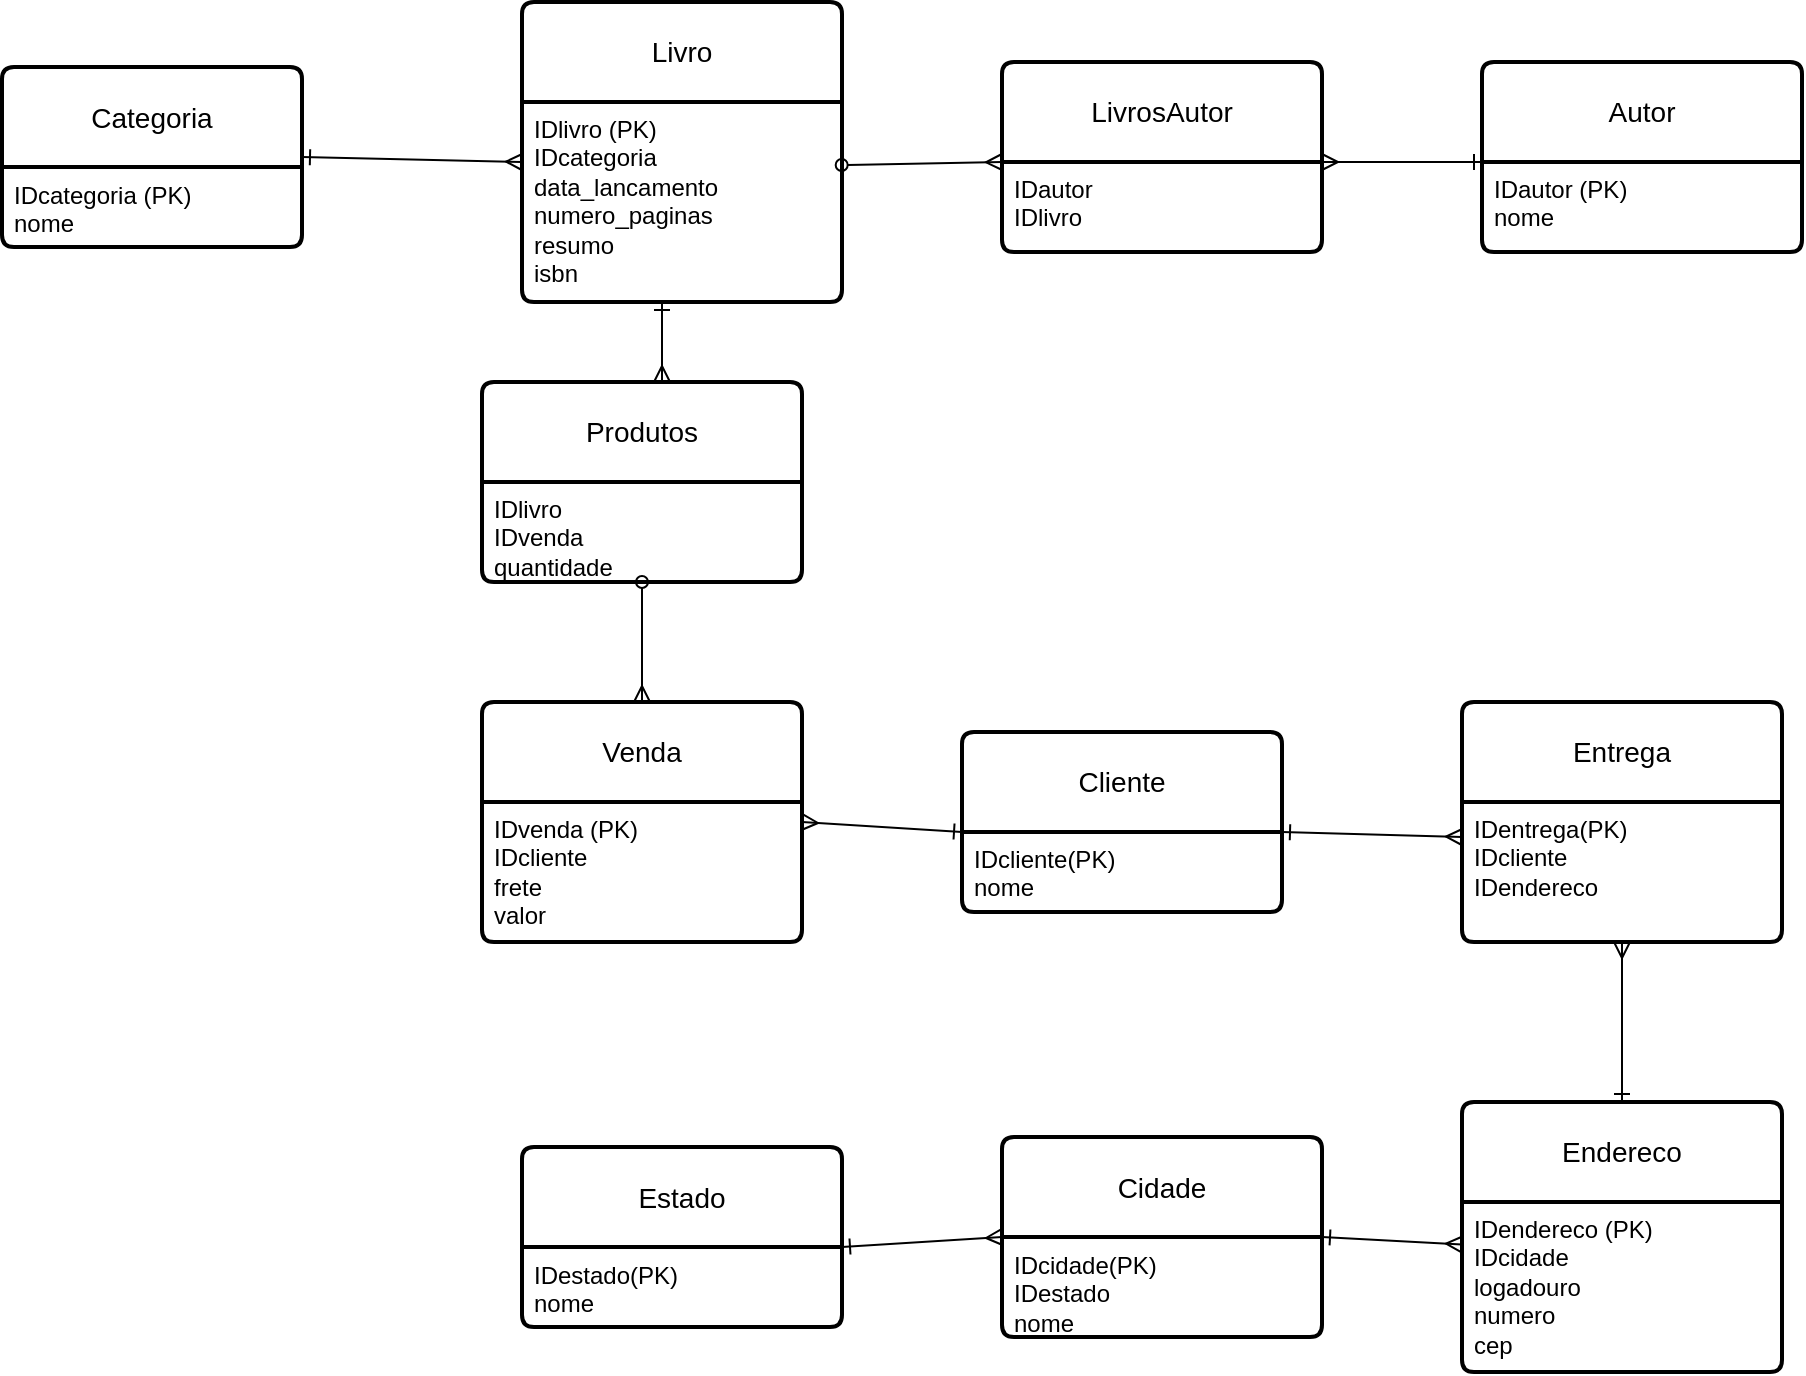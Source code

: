 <mxfile version="28.2.0" pages="3">
  <diagram name="Página-1" id="H1Rm0cVtSJIeZtft6TXI">
    <mxGraphModel dx="2979" dy="553" grid="1" gridSize="10" guides="1" tooltips="1" connect="1" arrows="1" fold="1" page="1" pageScale="1" pageWidth="827" pageHeight="1169" math="0" shadow="0">
      <root>
        <mxCell id="0" />
        <mxCell id="1" parent="0" />
        <mxCell id="sqXsPWcuk-lvkAGoKO53-19" value="Categoria" style="swimlane;childLayout=stackLayout;horizontal=1;startSize=50;horizontalStack=0;rounded=1;fontSize=14;fontStyle=0;strokeWidth=2;resizeParent=0;resizeLast=1;shadow=0;dashed=0;align=center;arcSize=4;whiteSpace=wrap;html=1;" vertex="1" parent="1">
          <mxGeometry x="-850" y="62.5" width="150" height="90" as="geometry" />
        </mxCell>
        <mxCell id="sqXsPWcuk-lvkAGoKO53-20" value="IDcategoria (PK)&lt;br&gt;nome&amp;nbsp;" style="align=left;strokeColor=none;fillColor=none;spacingLeft=4;spacingRight=4;fontSize=12;verticalAlign=top;resizable=0;rotatable=0;part=1;html=1;whiteSpace=wrap;" vertex="1" parent="sqXsPWcuk-lvkAGoKO53-19">
          <mxGeometry y="50" width="150" height="40" as="geometry" />
        </mxCell>
        <mxCell id="sqXsPWcuk-lvkAGoKO53-23" style="edgeStyle=orthogonalEdgeStyle;rounded=0;orthogonalLoop=1;jettySize=auto;html=1;exitX=0.5;exitY=1;exitDx=0;exitDy=0;" edge="1" parent="sqXsPWcuk-lvkAGoKO53-19" source="sqXsPWcuk-lvkAGoKO53-20" target="sqXsPWcuk-lvkAGoKO53-20">
          <mxGeometry relative="1" as="geometry" />
        </mxCell>
        <mxCell id="sqXsPWcuk-lvkAGoKO53-21" value="Livro" style="swimlane;childLayout=stackLayout;horizontal=1;startSize=50;horizontalStack=0;rounded=1;fontSize=14;fontStyle=0;strokeWidth=2;resizeParent=0;resizeLast=1;shadow=0;dashed=0;align=center;arcSize=4;whiteSpace=wrap;html=1;" vertex="1" parent="1">
          <mxGeometry x="-590" y="30" width="160" height="150" as="geometry" />
        </mxCell>
        <mxCell id="sqXsPWcuk-lvkAGoKO53-22" value="IDlivro (PK)&lt;div&gt;IDcategoria&amp;nbsp;&lt;/div&gt;&lt;div&gt;data_lancamento&lt;/div&gt;&lt;div&gt;numero_paginas&lt;/div&gt;&lt;div&gt;resumo&lt;/div&gt;&lt;div&gt;isbn&lt;/div&gt;" style="align=left;strokeColor=none;fillColor=none;spacingLeft=4;spacingRight=4;fontSize=12;verticalAlign=top;resizable=0;rotatable=0;part=1;html=1;whiteSpace=wrap;" vertex="1" parent="sqXsPWcuk-lvkAGoKO53-21">
          <mxGeometry y="50" width="160" height="100" as="geometry" />
        </mxCell>
        <mxCell id="sqXsPWcuk-lvkAGoKO53-30" value="LivrosAutor" style="swimlane;childLayout=stackLayout;horizontal=1;startSize=50;horizontalStack=0;rounded=1;fontSize=14;fontStyle=0;strokeWidth=2;resizeParent=0;resizeLast=1;shadow=0;dashed=0;align=center;arcSize=4;whiteSpace=wrap;html=1;" vertex="1" parent="1">
          <mxGeometry x="-350" y="60" width="160" height="95" as="geometry" />
        </mxCell>
        <mxCell id="sqXsPWcuk-lvkAGoKO53-31" value="IDautor&amp;nbsp;&lt;div&gt;IDlivro&lt;/div&gt;" style="align=left;strokeColor=none;fillColor=none;spacingLeft=4;spacingRight=4;fontSize=12;verticalAlign=top;resizable=0;rotatable=0;part=1;html=1;whiteSpace=wrap;" vertex="1" parent="sqXsPWcuk-lvkAGoKO53-30">
          <mxGeometry y="50" width="160" height="45" as="geometry" />
        </mxCell>
        <mxCell id="sqXsPWcuk-lvkAGoKO53-32" value="Autor" style="swimlane;childLayout=stackLayout;horizontal=1;startSize=50;horizontalStack=0;rounded=1;fontSize=14;fontStyle=0;strokeWidth=2;resizeParent=0;resizeLast=1;shadow=0;dashed=0;align=center;arcSize=4;whiteSpace=wrap;html=1;" vertex="1" parent="1">
          <mxGeometry x="-110" y="60" width="160" height="95" as="geometry" />
        </mxCell>
        <mxCell id="sqXsPWcuk-lvkAGoKO53-33" value="IDautor (PK)&lt;div&gt;nome&lt;/div&gt;" style="align=left;strokeColor=none;fillColor=none;spacingLeft=4;spacingRight=4;fontSize=12;verticalAlign=top;resizable=0;rotatable=0;part=1;html=1;whiteSpace=wrap;" vertex="1" parent="sqXsPWcuk-lvkAGoKO53-32">
          <mxGeometry y="50" width="160" height="45" as="geometry" />
        </mxCell>
        <mxCell id="sqXsPWcuk-lvkAGoKO53-37" value="Produtos" style="swimlane;childLayout=stackLayout;horizontal=1;startSize=50;horizontalStack=0;rounded=1;fontSize=14;fontStyle=0;strokeWidth=2;resizeParent=0;resizeLast=1;shadow=0;dashed=0;align=center;arcSize=4;whiteSpace=wrap;html=1;" vertex="1" parent="1">
          <mxGeometry x="-610" y="220" width="160" height="100" as="geometry" />
        </mxCell>
        <mxCell id="sqXsPWcuk-lvkAGoKO53-38" value="IDlivro&lt;div&gt;IDvenda&lt;/div&gt;&lt;div&gt;quantidade&amp;nbsp;&lt;/div&gt;" style="align=left;strokeColor=none;fillColor=none;spacingLeft=4;spacingRight=4;fontSize=12;verticalAlign=top;resizable=0;rotatable=0;part=1;html=1;whiteSpace=wrap;" vertex="1" parent="sqXsPWcuk-lvkAGoKO53-37">
          <mxGeometry y="50" width="160" height="50" as="geometry" />
        </mxCell>
        <mxCell id="sqXsPWcuk-lvkAGoKO53-39" value="Venda" style="swimlane;childLayout=stackLayout;horizontal=1;startSize=50;horizontalStack=0;rounded=1;fontSize=14;fontStyle=0;strokeWidth=2;resizeParent=0;resizeLast=1;shadow=0;dashed=0;align=center;arcSize=4;whiteSpace=wrap;html=1;" vertex="1" parent="1">
          <mxGeometry x="-610" y="380" width="160" height="120" as="geometry" />
        </mxCell>
        <mxCell id="sqXsPWcuk-lvkAGoKO53-40" value="IDvenda (PK)&lt;div&gt;IDcliente&lt;br&gt;&lt;div&gt;frete&lt;/div&gt;&lt;div&gt;valor&lt;/div&gt;&lt;/div&gt;" style="align=left;strokeColor=none;fillColor=none;spacingLeft=4;spacingRight=4;fontSize=12;verticalAlign=top;resizable=0;rotatable=0;part=1;html=1;whiteSpace=wrap;" vertex="1" parent="sqXsPWcuk-lvkAGoKO53-39">
          <mxGeometry y="50" width="160" height="70" as="geometry" />
        </mxCell>
        <mxCell id="sqXsPWcuk-lvkAGoKO53-47" value="Cliente" style="swimlane;childLayout=stackLayout;horizontal=1;startSize=50;horizontalStack=0;rounded=1;fontSize=14;fontStyle=0;strokeWidth=2;resizeParent=0;resizeLast=1;shadow=0;dashed=0;align=center;arcSize=4;whiteSpace=wrap;html=1;" vertex="1" parent="1">
          <mxGeometry x="-370" y="395" width="160" height="90" as="geometry">
            <mxRectangle x="-270" y="385" width="80" height="50" as="alternateBounds" />
          </mxGeometry>
        </mxCell>
        <mxCell id="sqXsPWcuk-lvkAGoKO53-48" value="IDcliente(PK)&lt;div&gt;nome&lt;/div&gt;" style="align=left;strokeColor=none;fillColor=none;spacingLeft=4;spacingRight=4;fontSize=12;verticalAlign=top;resizable=0;rotatable=0;part=1;html=1;whiteSpace=wrap;" vertex="1" parent="sqXsPWcuk-lvkAGoKO53-47">
          <mxGeometry y="50" width="160" height="40" as="geometry" />
        </mxCell>
        <mxCell id="sqXsPWcuk-lvkAGoKO53-52" value="Entrega" style="swimlane;childLayout=stackLayout;horizontal=1;startSize=50;horizontalStack=0;rounded=1;fontSize=14;fontStyle=0;strokeWidth=2;resizeParent=0;resizeLast=1;shadow=0;dashed=0;align=center;arcSize=4;whiteSpace=wrap;html=1;" vertex="1" parent="1">
          <mxGeometry x="-120" y="380" width="160" height="120" as="geometry" />
        </mxCell>
        <mxCell id="sqXsPWcuk-lvkAGoKO53-53" value="&lt;div&gt;IDentrega(PK)&lt;/div&gt;IDcliente&lt;div&gt;IDendereco&lt;/div&gt;" style="align=left;strokeColor=none;fillColor=none;spacingLeft=4;spacingRight=4;fontSize=12;verticalAlign=top;resizable=0;rotatable=0;part=1;html=1;whiteSpace=wrap;" vertex="1" parent="sqXsPWcuk-lvkAGoKO53-52">
          <mxGeometry y="50" width="160" height="70" as="geometry" />
        </mxCell>
        <mxCell id="sqXsPWcuk-lvkAGoKO53-54" value="Endereco" style="swimlane;childLayout=stackLayout;horizontal=1;startSize=50;horizontalStack=0;rounded=1;fontSize=14;fontStyle=0;strokeWidth=2;resizeParent=0;resizeLast=1;shadow=0;dashed=0;align=center;arcSize=4;whiteSpace=wrap;html=1;" vertex="1" parent="1">
          <mxGeometry x="-120" y="580" width="160" height="135" as="geometry" />
        </mxCell>
        <mxCell id="sqXsPWcuk-lvkAGoKO53-55" value="IDendereco (PK)&lt;div&gt;IDcidade&lt;br&gt;&lt;div&gt;logadouro&lt;/div&gt;&lt;div&gt;numero&lt;/div&gt;&lt;div&gt;cep&lt;/div&gt;&lt;/div&gt;" style="align=left;strokeColor=none;fillColor=none;spacingLeft=4;spacingRight=4;fontSize=12;verticalAlign=top;resizable=0;rotatable=0;part=1;html=1;whiteSpace=wrap;" vertex="1" parent="sqXsPWcuk-lvkAGoKO53-54">
          <mxGeometry y="50" width="160" height="85" as="geometry" />
        </mxCell>
        <mxCell id="sqXsPWcuk-lvkAGoKO53-60" value="Cidade" style="swimlane;childLayout=stackLayout;horizontal=1;startSize=50;horizontalStack=0;rounded=1;fontSize=14;fontStyle=0;strokeWidth=2;resizeParent=0;resizeLast=1;shadow=0;dashed=0;align=center;arcSize=4;whiteSpace=wrap;html=1;" vertex="1" parent="1">
          <mxGeometry x="-350" y="597.5" width="160" height="100" as="geometry" />
        </mxCell>
        <mxCell id="sqXsPWcuk-lvkAGoKO53-61" value="IDcidade(PK)&lt;div&gt;IDestado&lt;br&gt;&lt;div&gt;nome&lt;/div&gt;&lt;/div&gt;" style="align=left;strokeColor=none;fillColor=none;spacingLeft=4;spacingRight=4;fontSize=12;verticalAlign=top;resizable=0;rotatable=0;part=1;html=1;whiteSpace=wrap;" vertex="1" parent="sqXsPWcuk-lvkAGoKO53-60">
          <mxGeometry y="50" width="160" height="50" as="geometry" />
        </mxCell>
        <mxCell id="sqXsPWcuk-lvkAGoKO53-65" value="Estado" style="swimlane;childLayout=stackLayout;horizontal=1;startSize=50;horizontalStack=0;rounded=1;fontSize=14;fontStyle=0;strokeWidth=2;resizeParent=0;resizeLast=1;shadow=0;dashed=0;align=center;arcSize=4;whiteSpace=wrap;html=1;" vertex="1" parent="1">
          <mxGeometry x="-590" y="602.5" width="160" height="90" as="geometry" />
        </mxCell>
        <mxCell id="sqXsPWcuk-lvkAGoKO53-66" value="IDestado(PK)&lt;div&gt;nome&lt;/div&gt;" style="align=left;strokeColor=none;fillColor=none;spacingLeft=4;spacingRight=4;fontSize=12;verticalAlign=top;resizable=0;rotatable=0;part=1;html=1;whiteSpace=wrap;" vertex="1" parent="sqXsPWcuk-lvkAGoKO53-65">
          <mxGeometry y="50" width="160" height="40" as="geometry" />
        </mxCell>
        <mxCell id="sqXsPWcuk-lvkAGoKO53-68" value="" style="endArrow=ERmany;html=1;rounded=0;exitX=1;exitY=0.5;exitDx=0;exitDy=0;startArrow=ERone;startFill=0;endFill=0;" edge="1" parent="1" source="sqXsPWcuk-lvkAGoKO53-19">
          <mxGeometry relative="1" as="geometry">
            <mxPoint x="-730" y="150" as="sourcePoint" />
            <mxPoint x="-590" y="110" as="targetPoint" />
          </mxGeometry>
        </mxCell>
        <mxCell id="sqXsPWcuk-lvkAGoKO53-69" value="" style="endArrow=ERmany;html=1;rounded=0;exitX=0.999;exitY=0.315;exitDx=0;exitDy=0;exitPerimeter=0;startArrow=oval;startFill=0;endFill=0;" edge="1" parent="1" source="sqXsPWcuk-lvkAGoKO53-22">
          <mxGeometry relative="1" as="geometry">
            <mxPoint x="-430" y="110" as="sourcePoint" />
            <mxPoint x="-350" y="110" as="targetPoint" />
          </mxGeometry>
        </mxCell>
        <mxCell id="sqXsPWcuk-lvkAGoKO53-70" value="" style="endArrow=ERone;html=1;rounded=0;entryX=0;entryY=0;entryDx=0;entryDy=0;startArrow=ERmany;startFill=0;endFill=0;" edge="1" parent="1" target="sqXsPWcuk-lvkAGoKO53-33">
          <mxGeometry relative="1" as="geometry">
            <mxPoint x="-190" y="110" as="sourcePoint" />
            <mxPoint x="-30" y="110" as="targetPoint" />
          </mxGeometry>
        </mxCell>
        <mxCell id="sqXsPWcuk-lvkAGoKO53-71" value="" style="endArrow=ERmany;html=1;rounded=0;endFill=0;startArrow=ERone;startFill=0;" edge="1" parent="1">
          <mxGeometry relative="1" as="geometry">
            <mxPoint x="-520" y="180" as="sourcePoint" />
            <mxPoint x="-520" y="220" as="targetPoint" />
          </mxGeometry>
        </mxCell>
        <mxCell id="sqXsPWcuk-lvkAGoKO53-72" value="" style="endArrow=ERmany;html=1;rounded=0;exitX=0.5;exitY=1;exitDx=0;exitDy=0;entryX=0.5;entryY=0;entryDx=0;entryDy=0;startArrow=oval;startFill=0;endFill=0;" edge="1" parent="1" source="sqXsPWcuk-lvkAGoKO53-38" target="sqXsPWcuk-lvkAGoKO53-39">
          <mxGeometry relative="1" as="geometry">
            <mxPoint x="-550" y="340" as="sourcePoint" />
            <mxPoint x="-390" y="340" as="targetPoint" />
          </mxGeometry>
        </mxCell>
        <mxCell id="sqXsPWcuk-lvkAGoKO53-73" value="" style="endArrow=ERone;html=1;rounded=0;entryX=0;entryY=0;entryDx=0;entryDy=0;startArrow=ERmany;startFill=0;endFill=0;" edge="1" parent="1" target="sqXsPWcuk-lvkAGoKO53-48">
          <mxGeometry relative="1" as="geometry">
            <mxPoint x="-450" y="440" as="sourcePoint" />
            <mxPoint x="-290" y="440" as="targetPoint" />
          </mxGeometry>
        </mxCell>
        <mxCell id="sqXsPWcuk-lvkAGoKO53-75" value="" style="endArrow=ERmany;html=1;rounded=0;exitX=1;exitY=0;exitDx=0;exitDy=0;entryX=0;entryY=0.25;entryDx=0;entryDy=0;startArrow=ERone;startFill=0;endFill=0;" edge="1" parent="1" source="sqXsPWcuk-lvkAGoKO53-48" target="sqXsPWcuk-lvkAGoKO53-53">
          <mxGeometry relative="1" as="geometry">
            <mxPoint x="-310" y="520" as="sourcePoint" />
            <mxPoint x="-310" y="540" as="targetPoint" />
          </mxGeometry>
        </mxCell>
        <mxCell id="sqXsPWcuk-lvkAGoKO53-76" value="" style="endArrow=ERone;html=1;rounded=0;exitX=0.5;exitY=1;exitDx=0;exitDy=0;entryX=0.5;entryY=0;entryDx=0;entryDy=0;startArrow=ERmany;startFill=0;endFill=0;" edge="1" parent="1" source="sqXsPWcuk-lvkAGoKO53-53" target="sqXsPWcuk-lvkAGoKO53-54">
          <mxGeometry relative="1" as="geometry">
            <mxPoint x="-310" y="700" as="sourcePoint" />
            <mxPoint x="-150" y="700" as="targetPoint" />
          </mxGeometry>
        </mxCell>
        <mxCell id="sqXsPWcuk-lvkAGoKO53-77" value="" style="endArrow=ERmany;html=1;rounded=0;exitX=1;exitY=0;exitDx=0;exitDy=0;entryX=0;entryY=0.25;entryDx=0;entryDy=0;startArrow=ERone;startFill=0;endFill=0;" edge="1" parent="1" source="sqXsPWcuk-lvkAGoKO53-61" target="sqXsPWcuk-lvkAGoKO53-55">
          <mxGeometry relative="1" as="geometry">
            <mxPoint x="-460" y="890" as="sourcePoint" />
            <mxPoint x="-300" y="890" as="targetPoint" />
          </mxGeometry>
        </mxCell>
        <mxCell id="sqXsPWcuk-lvkAGoKO53-78" value="" style="endArrow=ERmany;html=1;rounded=0;exitX=1;exitY=0;exitDx=0;exitDy=0;entryX=0;entryY=0;entryDx=0;entryDy=0;endFill=0;startArrow=ERone;startFill=0;" edge="1" parent="1" source="sqXsPWcuk-lvkAGoKO53-66" target="sqXsPWcuk-lvkAGoKO53-61">
          <mxGeometry relative="1" as="geometry">
            <mxPoint x="-730" y="820" as="sourcePoint" />
            <mxPoint x="-570" y="820" as="targetPoint" />
          </mxGeometry>
        </mxCell>
      </root>
    </mxGraphModel>
  </diagram>
  <diagram id="GIoCkW3sQ22jj9NKNrWW" name="Página-2">
    <mxGraphModel dx="1106" dy="553" grid="1" gridSize="10" guides="1" tooltips="1" connect="1" arrows="1" fold="1" page="1" pageScale="1" pageWidth="827" pageHeight="1169" math="0" shadow="0">
      <root>
        <mxCell id="0" />
        <mxCell id="1" parent="0" />
      </root>
    </mxGraphModel>
  </diagram>
  <diagram id="Lb0-CiHEEe863LhT6CGI" name="Página-3">
    <mxGraphModel grid="1" page="1" gridSize="10" guides="1" tooltips="1" connect="1" arrows="1" fold="1" pageScale="1" pageWidth="827" pageHeight="1169" math="0" shadow="0">
      <root>
        <mxCell id="0" />
        <mxCell id="1" parent="0" />
      </root>
    </mxGraphModel>
  </diagram>
</mxfile>
